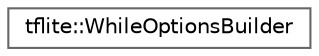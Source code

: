 digraph "Graphical Class Hierarchy"
{
 // LATEX_PDF_SIZE
  bgcolor="transparent";
  edge [fontname=Helvetica,fontsize=10,labelfontname=Helvetica,labelfontsize=10];
  node [fontname=Helvetica,fontsize=10,shape=box,height=0.2,width=0.4];
  rankdir="LR";
  Node0 [id="Node000000",label="tflite::WhileOptionsBuilder",height=0.2,width=0.4,color="grey40", fillcolor="white", style="filled",URL="$structtflite_1_1_while_options_builder.html",tooltip=" "];
}
